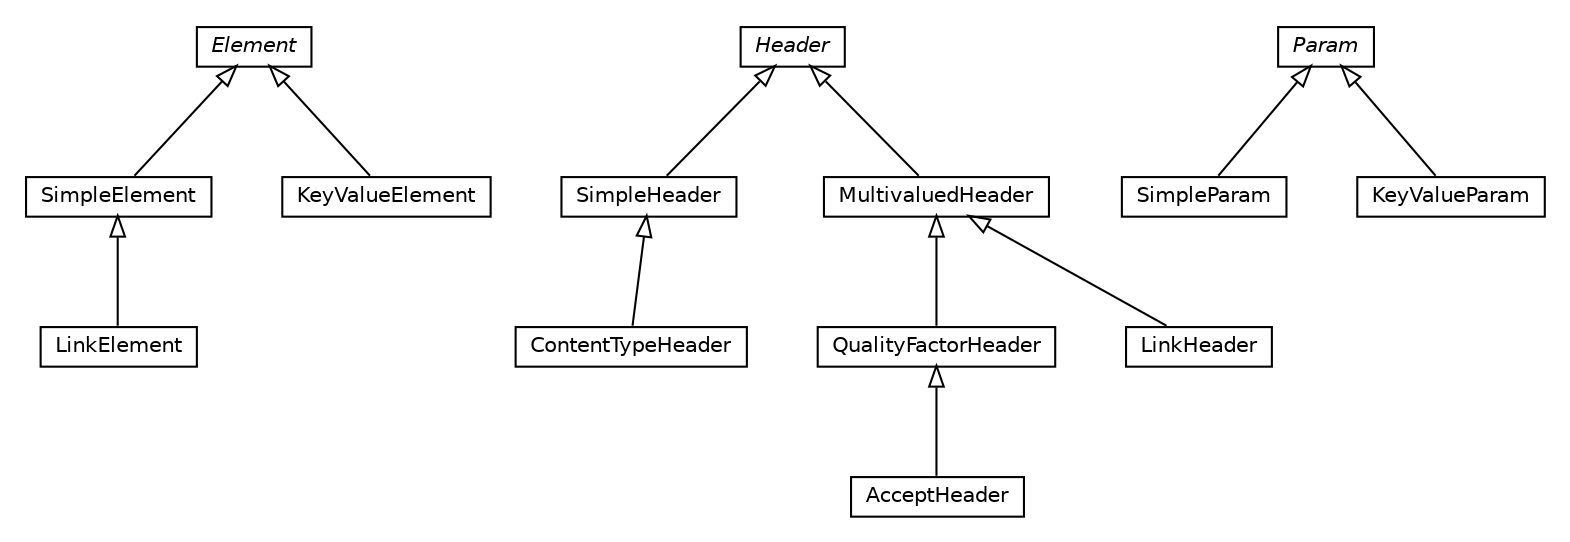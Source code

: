 #!/usr/local/bin/dot
#
# Class diagram 
# Generated by UMLGraph version R5_6-24-gf6e263 (http://www.umlgraph.org/)
#

digraph G {
	edge [fontname="Helvetica",fontsize=10,labelfontname="Helvetica",labelfontsize=10];
	node [fontname="Helvetica",fontsize=10,shape=plaintext];
	nodesep=0.25;
	ranksep=0.5;
	// io.reinert.requestor.header.Element
	c1805 [label=<<table title="io.reinert.requestor.header.Element" border="0" cellborder="1" cellspacing="0" cellpadding="2" port="p" href="./Element.html">
		<tr><td><table border="0" cellspacing="0" cellpadding="1">
<tr><td align="center" balign="center"><font face="Helvetica-Oblique"> Element </font></td></tr>
		</table></td></tr>
		</table>>, URL="./Element.html", fontname="Helvetica", fontcolor="black", fontsize=10.0];
	// io.reinert.requestor.header.Element.SimpleElement
	c1806 [label=<<table title="io.reinert.requestor.header.Element.SimpleElement" border="0" cellborder="1" cellspacing="0" cellpadding="2" port="p" href="./Element.SimpleElement.html">
		<tr><td><table border="0" cellspacing="0" cellpadding="1">
<tr><td align="center" balign="center"> SimpleElement </td></tr>
		</table></td></tr>
		</table>>, URL="./Element.SimpleElement.html", fontname="Helvetica", fontcolor="black", fontsize=10.0];
	// io.reinert.requestor.header.Element.KeyValueElement
	c1807 [label=<<table title="io.reinert.requestor.header.Element.KeyValueElement" border="0" cellborder="1" cellspacing="0" cellpadding="2" port="p" href="./Element.KeyValueElement.html">
		<tr><td><table border="0" cellspacing="0" cellpadding="1">
<tr><td align="center" balign="center"> KeyValueElement </td></tr>
		</table></td></tr>
		</table>>, URL="./Element.KeyValueElement.html", fontname="Helvetica", fontcolor="black", fontsize=10.0];
	// io.reinert.requestor.header.QualityFactorHeader
	c1808 [label=<<table title="io.reinert.requestor.header.QualityFactorHeader" border="0" cellborder="1" cellspacing="0" cellpadding="2" port="p" href="./QualityFactorHeader.html">
		<tr><td><table border="0" cellspacing="0" cellpadding="1">
<tr><td align="center" balign="center"> QualityFactorHeader </td></tr>
		</table></td></tr>
		</table>>, URL="./QualityFactorHeader.html", fontname="Helvetica", fontcolor="black", fontsize=10.0];
	// io.reinert.requestor.header.AcceptHeader
	c1809 [label=<<table title="io.reinert.requestor.header.AcceptHeader" border="0" cellborder="1" cellspacing="0" cellpadding="2" port="p" href="./AcceptHeader.html">
		<tr><td><table border="0" cellspacing="0" cellpadding="1">
<tr><td align="center" balign="center"> AcceptHeader </td></tr>
		</table></td></tr>
		</table>>, URL="./AcceptHeader.html", fontname="Helvetica", fontcolor="black", fontsize=10.0];
	// io.reinert.requestor.header.Param
	c1810 [label=<<table title="io.reinert.requestor.header.Param" border="0" cellborder="1" cellspacing="0" cellpadding="2" port="p" href="./Param.html">
		<tr><td><table border="0" cellspacing="0" cellpadding="1">
<tr><td align="center" balign="center"><font face="Helvetica-Oblique"> Param </font></td></tr>
		</table></td></tr>
		</table>>, URL="./Param.html", fontname="Helvetica", fontcolor="black", fontsize=10.0];
	// io.reinert.requestor.header.Param.SimpleParam
	c1811 [label=<<table title="io.reinert.requestor.header.Param.SimpleParam" border="0" cellborder="1" cellspacing="0" cellpadding="2" port="p" href="./Param.SimpleParam.html">
		<tr><td><table border="0" cellspacing="0" cellpadding="1">
<tr><td align="center" balign="center"> SimpleParam </td></tr>
		</table></td></tr>
		</table>>, URL="./Param.SimpleParam.html", fontname="Helvetica", fontcolor="black", fontsize=10.0];
	// io.reinert.requestor.header.Param.KeyValueParam
	c1812 [label=<<table title="io.reinert.requestor.header.Param.KeyValueParam" border="0" cellborder="1" cellspacing="0" cellpadding="2" port="p" href="./Param.KeyValueParam.html">
		<tr><td><table border="0" cellspacing="0" cellpadding="1">
<tr><td align="center" balign="center"> KeyValueParam </td></tr>
		</table></td></tr>
		</table>>, URL="./Param.KeyValueParam.html", fontname="Helvetica", fontcolor="black", fontsize=10.0];
	// io.reinert.requestor.header.Header
	c1813 [label=<<table title="io.reinert.requestor.header.Header" border="0" cellborder="1" cellspacing="0" cellpadding="2" port="p" href="./Header.html">
		<tr><td><table border="0" cellspacing="0" cellpadding="1">
<tr><td align="center" balign="center"><font face="Helvetica-Oblique"> Header </font></td></tr>
		</table></td></tr>
		</table>>, URL="./Header.html", fontname="Helvetica", fontcolor="black", fontsize=10.0];
	// io.reinert.requestor.header.SimpleHeader
	c1814 [label=<<table title="io.reinert.requestor.header.SimpleHeader" border="0" cellborder="1" cellspacing="0" cellpadding="2" port="p" href="./SimpleHeader.html">
		<tr><td><table border="0" cellspacing="0" cellpadding="1">
<tr><td align="center" balign="center"> SimpleHeader </td></tr>
		</table></td></tr>
		</table>>, URL="./SimpleHeader.html", fontname="Helvetica", fontcolor="black", fontsize=10.0];
	// io.reinert.requestor.header.MultivaluedHeader
	c1815 [label=<<table title="io.reinert.requestor.header.MultivaluedHeader" border="0" cellborder="1" cellspacing="0" cellpadding="2" port="p" href="./MultivaluedHeader.html">
		<tr><td><table border="0" cellspacing="0" cellpadding="1">
<tr><td align="center" balign="center"> MultivaluedHeader </td></tr>
		</table></td></tr>
		</table>>, URL="./MultivaluedHeader.html", fontname="Helvetica", fontcolor="black", fontsize=10.0];
	// io.reinert.requestor.header.ContentTypeHeader
	c1816 [label=<<table title="io.reinert.requestor.header.ContentTypeHeader" border="0" cellborder="1" cellspacing="0" cellpadding="2" port="p" href="./ContentTypeHeader.html">
		<tr><td><table border="0" cellspacing="0" cellpadding="1">
<tr><td align="center" balign="center"> ContentTypeHeader </td></tr>
		</table></td></tr>
		</table>>, URL="./ContentTypeHeader.html", fontname="Helvetica", fontcolor="black", fontsize=10.0];
	// io.reinert.requestor.header.LinkElement
	c1817 [label=<<table title="io.reinert.requestor.header.LinkElement" border="0" cellborder="1" cellspacing="0" cellpadding="2" port="p" href="./LinkElement.html">
		<tr><td><table border="0" cellspacing="0" cellpadding="1">
<tr><td align="center" balign="center"> LinkElement </td></tr>
		</table></td></tr>
		</table>>, URL="./LinkElement.html", fontname="Helvetica", fontcolor="black", fontsize=10.0];
	// io.reinert.requestor.header.LinkHeader
	c1818 [label=<<table title="io.reinert.requestor.header.LinkHeader" border="0" cellborder="1" cellspacing="0" cellpadding="2" port="p" href="./LinkHeader.html">
		<tr><td><table border="0" cellspacing="0" cellpadding="1">
<tr><td align="center" balign="center"> LinkHeader </td></tr>
		</table></td></tr>
		</table>>, URL="./LinkHeader.html", fontname="Helvetica", fontcolor="black", fontsize=10.0];
	//io.reinert.requestor.header.Element.SimpleElement extends io.reinert.requestor.header.Element
	c1805:p -> c1806:p [dir=back,arrowtail=empty];
	//io.reinert.requestor.header.Element.KeyValueElement extends io.reinert.requestor.header.Element
	c1805:p -> c1807:p [dir=back,arrowtail=empty];
	//io.reinert.requestor.header.QualityFactorHeader extends io.reinert.requestor.header.MultivaluedHeader
	c1815:p -> c1808:p [dir=back,arrowtail=empty];
	//io.reinert.requestor.header.AcceptHeader extends io.reinert.requestor.header.QualityFactorHeader
	c1808:p -> c1809:p [dir=back,arrowtail=empty];
	//io.reinert.requestor.header.Param.SimpleParam extends io.reinert.requestor.header.Param
	c1810:p -> c1811:p [dir=back,arrowtail=empty];
	//io.reinert.requestor.header.Param.KeyValueParam extends io.reinert.requestor.header.Param
	c1810:p -> c1812:p [dir=back,arrowtail=empty];
	//io.reinert.requestor.header.SimpleHeader extends io.reinert.requestor.header.Header
	c1813:p -> c1814:p [dir=back,arrowtail=empty];
	//io.reinert.requestor.header.MultivaluedHeader extends io.reinert.requestor.header.Header
	c1813:p -> c1815:p [dir=back,arrowtail=empty];
	//io.reinert.requestor.header.ContentTypeHeader extends io.reinert.requestor.header.SimpleHeader
	c1814:p -> c1816:p [dir=back,arrowtail=empty];
	//io.reinert.requestor.header.LinkElement extends io.reinert.requestor.header.Element.SimpleElement
	c1806:p -> c1817:p [dir=back,arrowtail=empty];
	//io.reinert.requestor.header.LinkHeader extends io.reinert.requestor.header.MultivaluedHeader
	c1815:p -> c1818:p [dir=back,arrowtail=empty];
}


